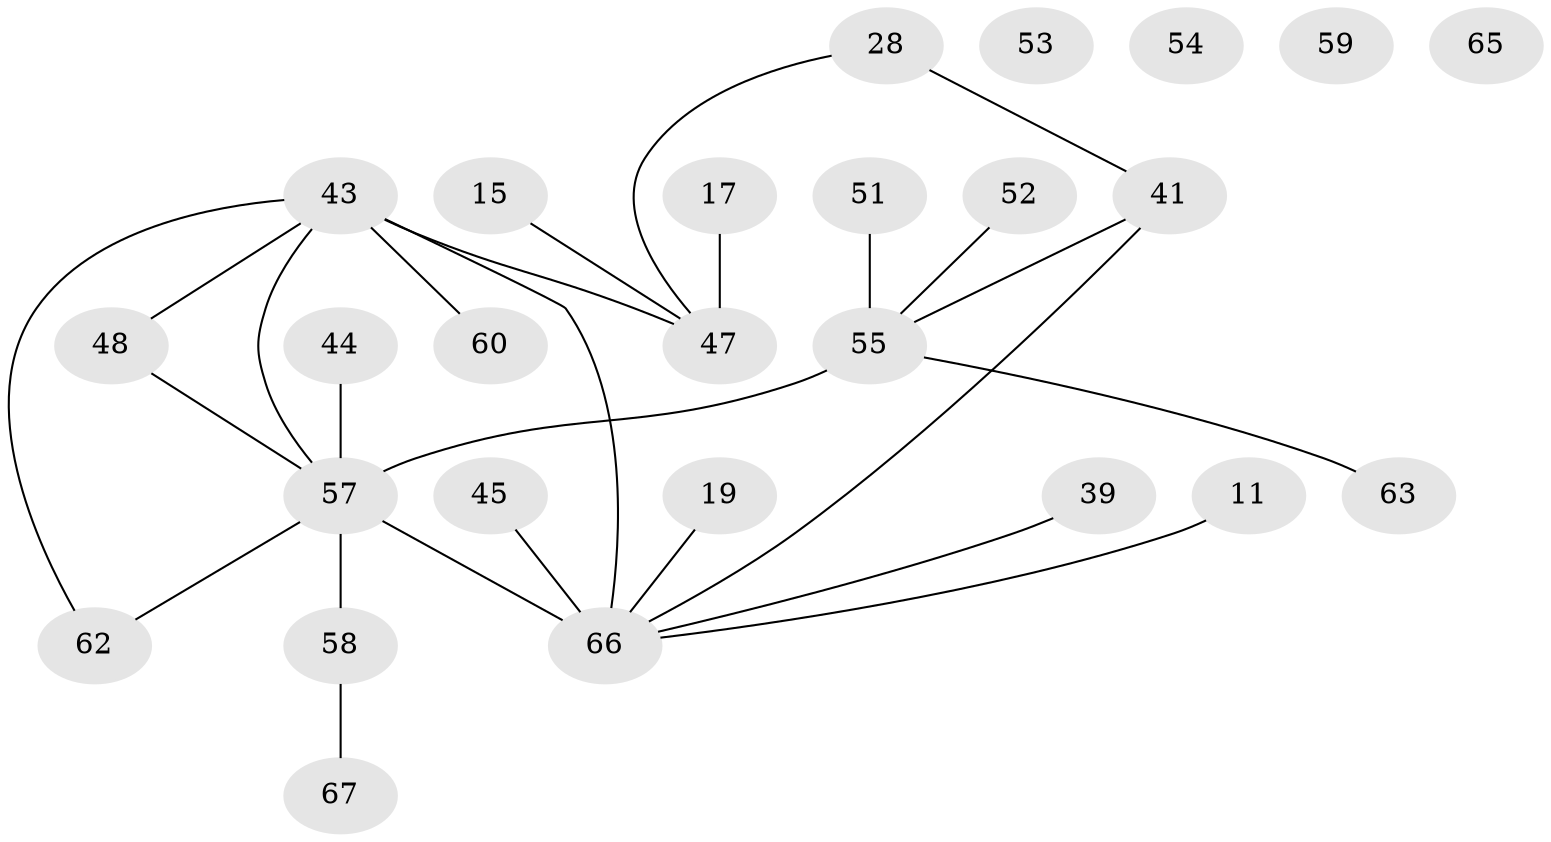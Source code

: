 // original degree distribution, {3: 0.2537313432835821, 4: 0.07462686567164178, 1: 0.2835820895522388, 2: 0.23880597014925373, 5: 0.05970149253731343, 6: 0.029850746268656716, 0: 0.05970149253731343}
// Generated by graph-tools (version 1.1) at 2025/42/03/04/25 21:42:42]
// undirected, 26 vertices, 26 edges
graph export_dot {
graph [start="1"]
  node [color=gray90,style=filled];
  11;
  15;
  17;
  19;
  28;
  39;
  41 [super="+31+23"];
  43 [super="+34"];
  44;
  45;
  47 [super="+3+25"];
  48;
  51 [super="+20+29"];
  52;
  53;
  54;
  55 [super="+35+38+49+36"];
  57 [super="+5+13+56"];
  58;
  59;
  60 [super="+6"];
  62 [super="+12+46"];
  63;
  65;
  66 [super="+10+16+61+64"];
  67;
  11 -- 66;
  15 -- 47;
  17 -- 47;
  19 -- 66;
  28 -- 47;
  28 -- 41;
  39 -- 66;
  41 -- 66 [weight=3];
  41 -- 55;
  43 -- 47 [weight=2];
  43 -- 60;
  43 -- 66 [weight=4];
  43 -- 48;
  43 -- 62;
  43 -- 57;
  44 -- 57;
  45 -- 66 [weight=2];
  48 -- 57;
  51 -- 55;
  52 -- 55;
  55 -- 57;
  55 -- 63;
  57 -- 62;
  57 -- 66 [weight=4];
  57 -- 58;
  58 -- 67;
}
